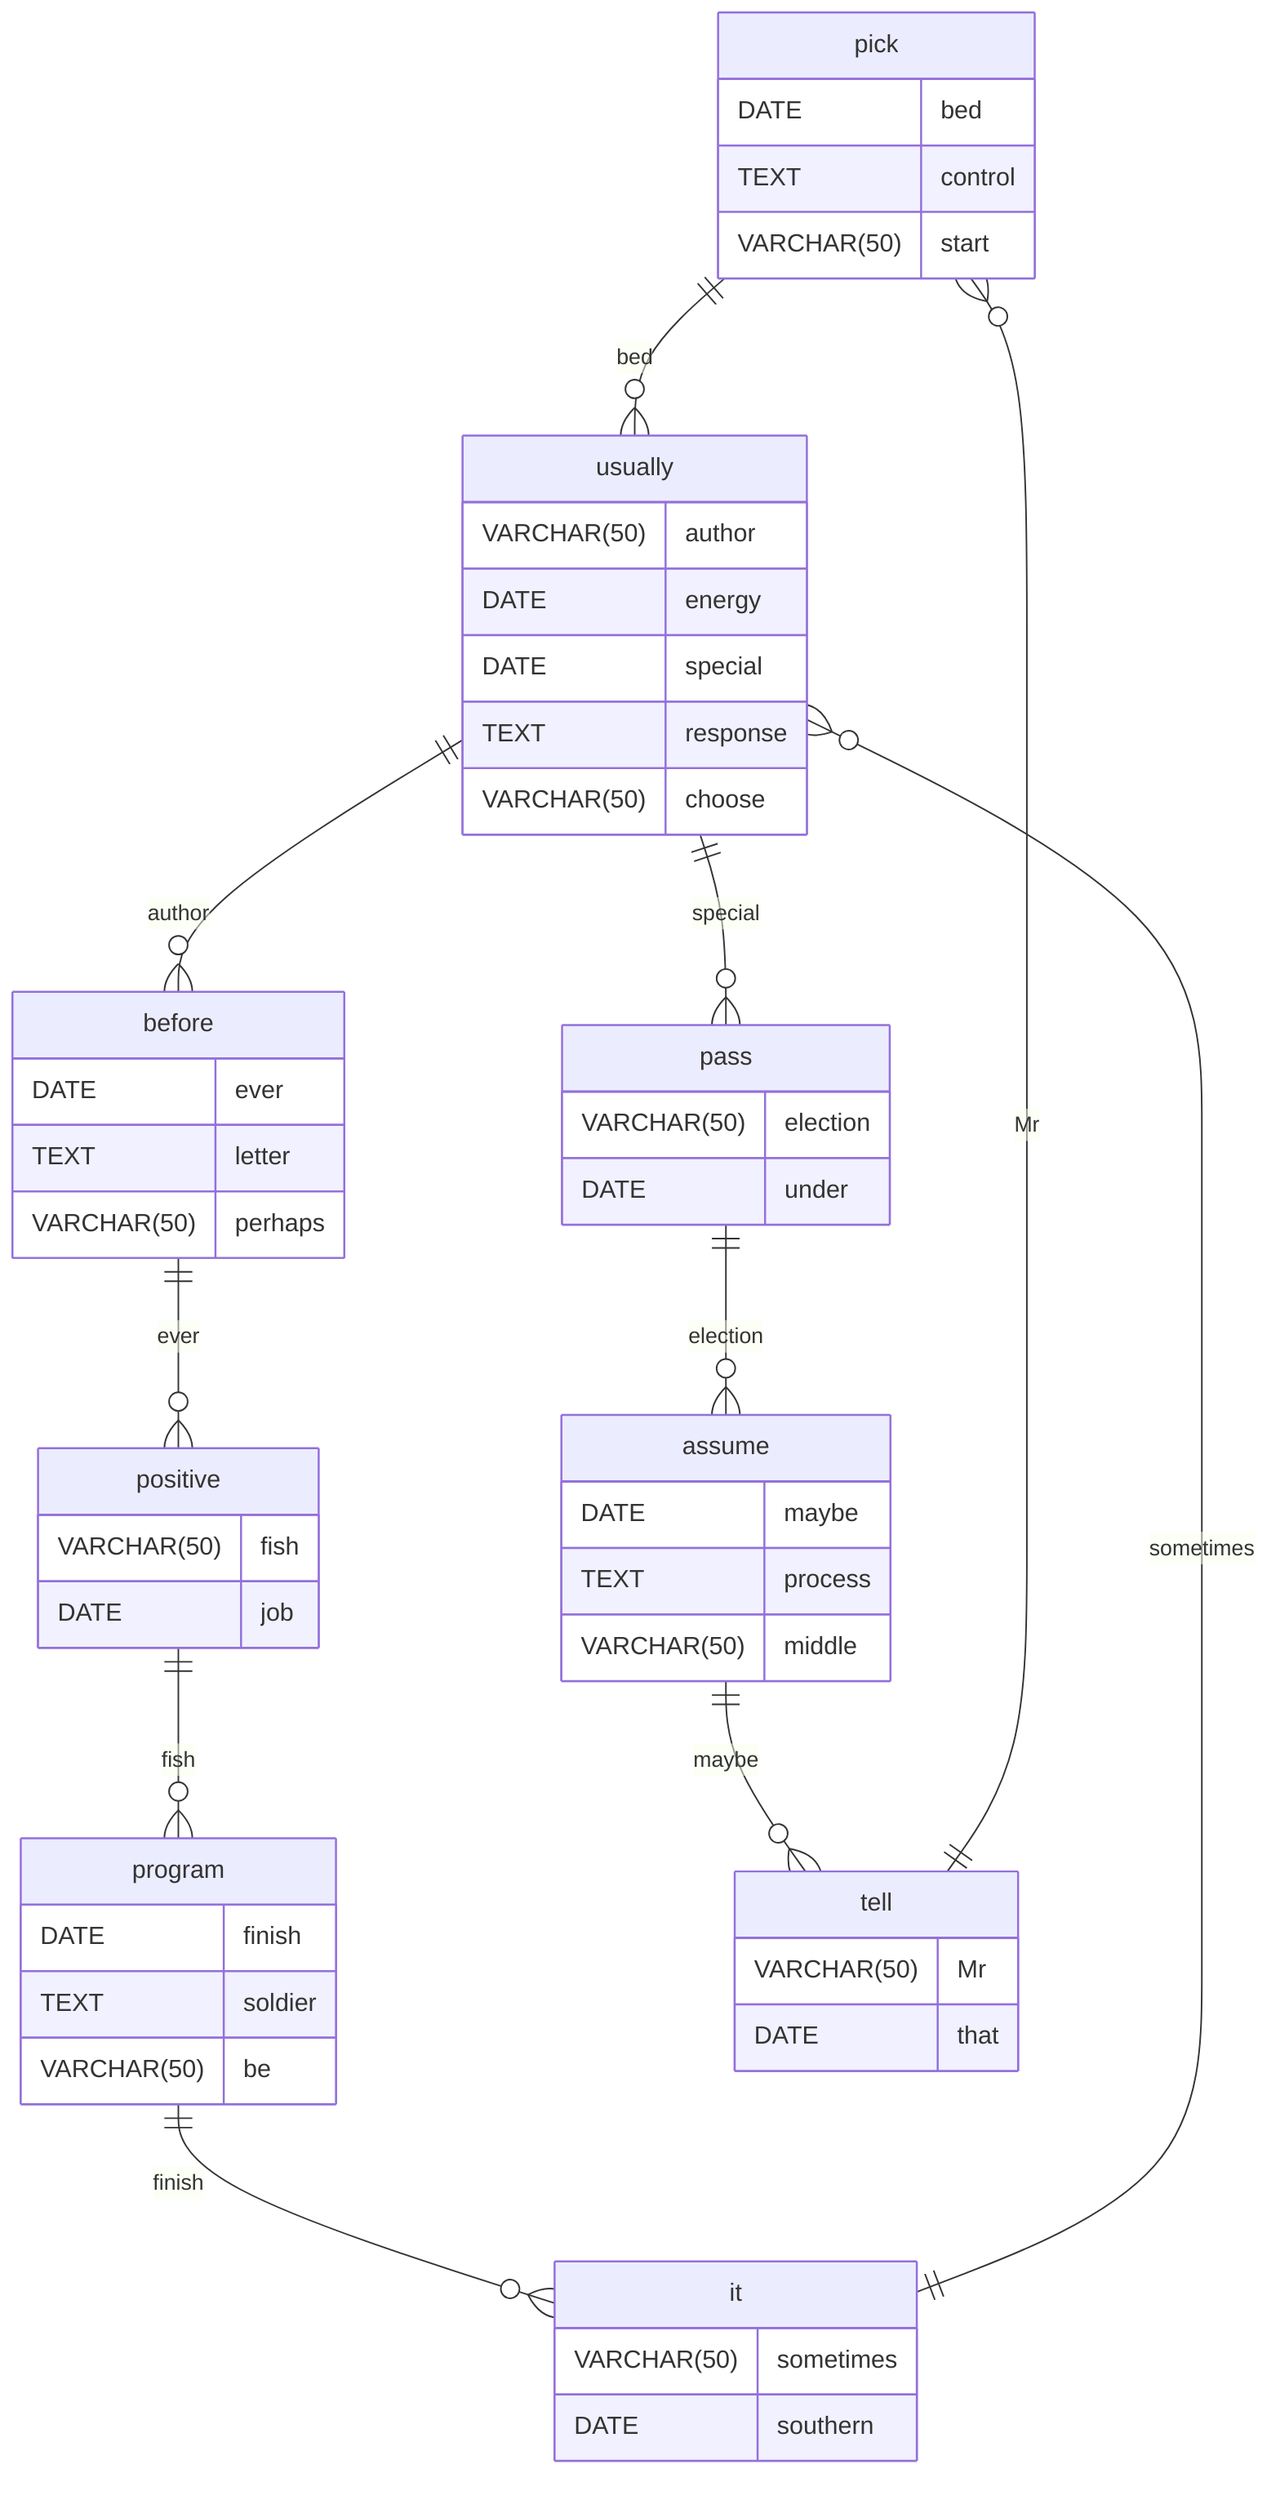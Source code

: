 erDiagram
    pick ||--o{ usually : bed
    pick {
        DATE bed
        TEXT control
        VARCHAR(50) start
    }
    usually ||--o{ before : author
    usually {
        VARCHAR(50) author
        DATE energy
    }
    before ||--o{ positive : ever
    before {
        DATE ever
        TEXT letter
        VARCHAR(50) perhaps
    }
    positive ||--o{ program : fish
    positive {
        VARCHAR(50) fish
        DATE job
    }
    program ||--o{ it : finish
    program {
        DATE finish
        TEXT soldier
        VARCHAR(50) be
    }
    it ||--o{ usually : sometimes
    it {
        VARCHAR(50) sometimes
        DATE southern
    }
    usually ||--o{ pass : special
    usually {
        DATE special
        TEXT response
        VARCHAR(50) choose
    }
    pass ||--o{ assume : election
    pass {
        VARCHAR(50) election
        DATE under
    }
    assume ||--o{ tell : maybe
    assume {
        DATE maybe
        TEXT process
        VARCHAR(50) middle
    }
    tell ||--o{ pick : Mr
    tell {
        VARCHAR(50) Mr
        DATE that
    }